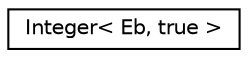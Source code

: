 digraph "Graphical Class Hierarchy"
{
 // LATEX_PDF_SIZE
  edge [fontname="Helvetica",fontsize="10",labelfontname="Helvetica",labelfontsize="10"];
  node [fontname="Helvetica",fontsize="10",shape=record];
  rankdir="LR";
  Node0 [label="Integer\< Eb, true \>",height=0.2,width=0.4,color="black", fillcolor="white", style="filled",URL="$classInteger.html",tooltip=" "];
}
